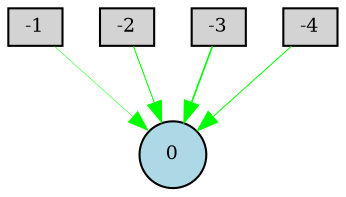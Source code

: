 digraph {
	node [fontsize=9 height=0.2 shape=circle width=0.2]
	-1 [fillcolor=lightgray shape=box style=filled]
	-2 [fillcolor=lightgray shape=box style=filled]
	-3 [fillcolor=lightgray shape=box style=filled]
	-4 [fillcolor=lightgray shape=box style=filled]
	0 [fillcolor=lightblue style=filled]
	-4 -> 0 [color=green penwidth=0.47909079020666656 style=solid]
	-1 -> 0 [color=green penwidth=0.2323683953370448 style=solid]
	-3 -> 0 [color=green penwidth=0.790989942335399 style=solid]
	-2 -> 0 [color=green penwidth=0.5018994055666639 style=solid]
}
